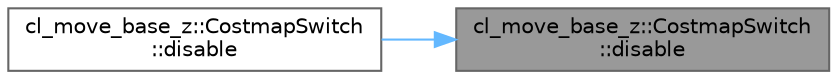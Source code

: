 digraph "cl_move_base_z::CostmapSwitch::disable"
{
 // LATEX_PDF_SIZE
  bgcolor="transparent";
  edge [fontname=Helvetica,fontsize=10,labelfontname=Helvetica,labelfontsize=10];
  node [fontname=Helvetica,fontsize=10,shape=box,height=0.2,width=0.4];
  rankdir="RL";
  Node1 [label="cl_move_base_z::CostmapSwitch\l::disable",height=0.2,width=0.4,color="gray40", fillcolor="grey60", style="filled", fontcolor="black",tooltip=" "];
  Node1 -> Node2 [dir="back",color="steelblue1",style="solid"];
  Node2 [label="cl_move_base_z::CostmapSwitch\l::disable",height=0.2,width=0.4,color="grey40", fillcolor="white", style="filled",URL="$classcl__move__base__z_1_1CostmapSwitch.html#a37bfce155e049637d8444bb901c880af",tooltip=" "];
}
